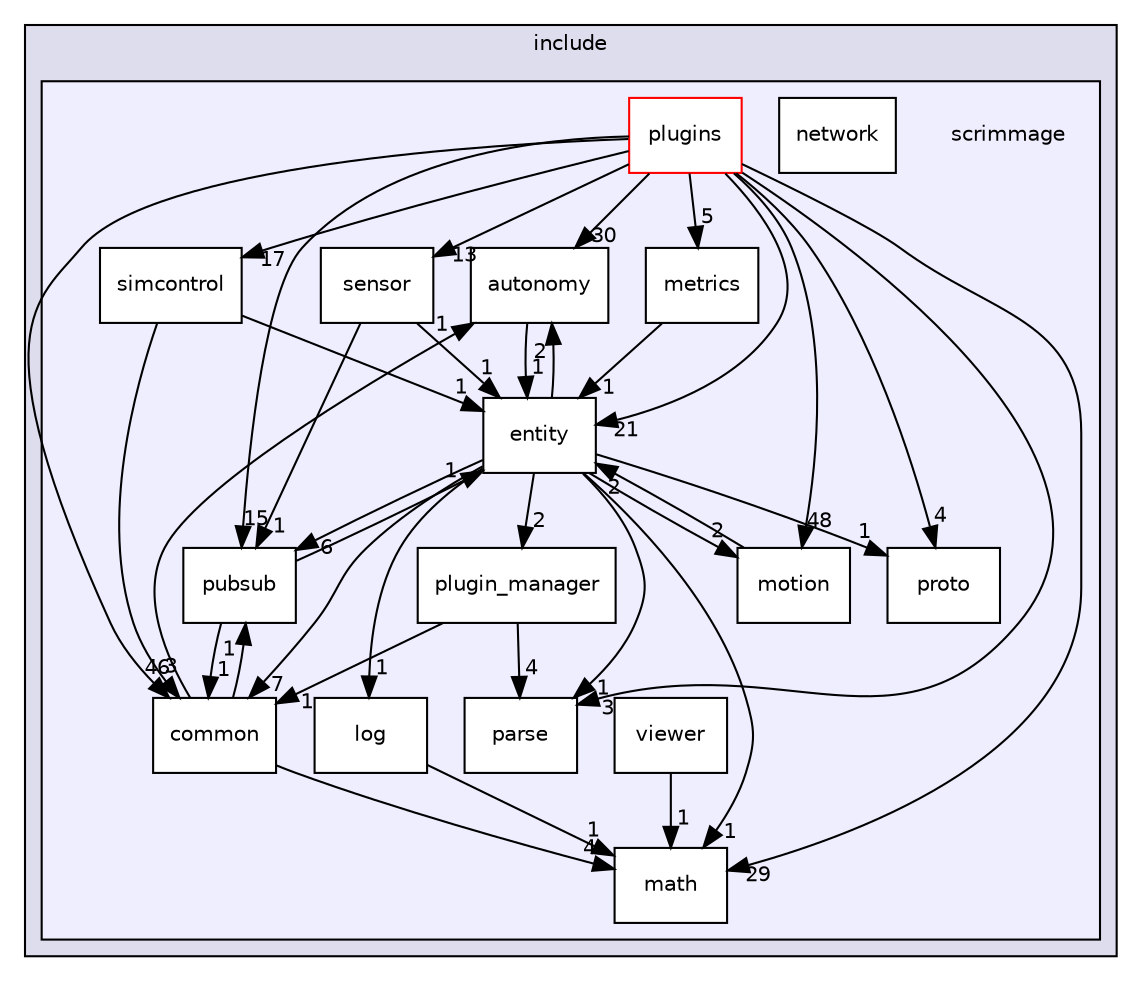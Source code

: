 digraph "/root/scrimmage/scrimmage/include/scrimmage" {
  compound=true
  node [ fontsize="10", fontname="Helvetica"];
  edge [ labelfontsize="10", labelfontname="Helvetica"];
  subgraph clusterdir_d44c64559bbebec7f509842c48db8b23 {
    graph [ bgcolor="#ddddee", pencolor="black", label="include" fontname="Helvetica", fontsize="10", URL="dir_d44c64559bbebec7f509842c48db8b23.html"]
  subgraph clusterdir_ecf48bde53b2430882a9b9ec48e1b42d {
    graph [ bgcolor="#eeeeff", pencolor="black", label="" URL="dir_ecf48bde53b2430882a9b9ec48e1b42d.html"];
    dir_ecf48bde53b2430882a9b9ec48e1b42d [shape=plaintext label="scrimmage"];
    dir_b3bb4020ef55165afbb203d4dc0e2378 [shape=box label="autonomy" color="black" fillcolor="white" style="filled" URL="dir_b3bb4020ef55165afbb203d4dc0e2378.html"];
    dir_edb592701dc45cc21f3d1cc2e72efe9a [shape=box label="common" color="black" fillcolor="white" style="filled" URL="dir_edb592701dc45cc21f3d1cc2e72efe9a.html"];
    dir_5ef164da32927a27aef05eae2283c928 [shape=box label="entity" color="black" fillcolor="white" style="filled" URL="dir_5ef164da32927a27aef05eae2283c928.html"];
    dir_c2dc7cc6e1fc551abdf0cf314764c4f1 [shape=box label="log" color="black" fillcolor="white" style="filled" URL="dir_c2dc7cc6e1fc551abdf0cf314764c4f1.html"];
    dir_4281587931951fcc16b7a6ccc116b5d1 [shape=box label="math" color="black" fillcolor="white" style="filled" URL="dir_4281587931951fcc16b7a6ccc116b5d1.html"];
    dir_81ac6949c353a3d04cd403a175b36275 [shape=box label="metrics" color="black" fillcolor="white" style="filled" URL="dir_81ac6949c353a3d04cd403a175b36275.html"];
    dir_225ac9950e75cf8b57b2a00ffecc8137 [shape=box label="motion" color="black" fillcolor="white" style="filled" URL="dir_225ac9950e75cf8b57b2a00ffecc8137.html"];
    dir_437a6cbf19c141a64e2a35432c70b04c [shape=box label="network" color="black" fillcolor="white" style="filled" URL="dir_437a6cbf19c141a64e2a35432c70b04c.html"];
    dir_6a6716f05b1e97ca5a8917dedbdea793 [shape=box label="parse" color="black" fillcolor="white" style="filled" URL="dir_6a6716f05b1e97ca5a8917dedbdea793.html"];
    dir_f1e262813d0c1a2f786e1cc54add450c [shape=box label="plugin_manager" color="black" fillcolor="white" style="filled" URL="dir_f1e262813d0c1a2f786e1cc54add450c.html"];
    dir_7370054b6647b017d0eee4f04ea2ba4f [shape=box label="plugins" color="red" fillcolor="white" style="filled" URL="dir_7370054b6647b017d0eee4f04ea2ba4f.html"];
    dir_da3c1142a5a9c223c96a62a7b93eca38 [shape=box label="proto" color="black" fillcolor="white" style="filled" URL="dir_da3c1142a5a9c223c96a62a7b93eca38.html"];
    dir_8f25491911d3a3415d21158b3a48c0c1 [shape=box label="pubsub" color="black" fillcolor="white" style="filled" URL="dir_8f25491911d3a3415d21158b3a48c0c1.html"];
    dir_e87096b61398b9a30229e95697b76c91 [shape=box label="sensor" color="black" fillcolor="white" style="filled" URL="dir_e87096b61398b9a30229e95697b76c91.html"];
    dir_8dabc27971b3bc145bbcc2e849e82380 [shape=box label="simcontrol" color="black" fillcolor="white" style="filled" URL="dir_8dabc27971b3bc145bbcc2e849e82380.html"];
    dir_32f9f1e80ce85f009cf52474f85fb9ad [shape=box label="viewer" color="black" fillcolor="white" style="filled" URL="dir_32f9f1e80ce85f009cf52474f85fb9ad.html"];
  }
  }
  dir_32f9f1e80ce85f009cf52474f85fb9ad->dir_4281587931951fcc16b7a6ccc116b5d1 [headlabel="1", labeldistance=1.5 headhref="dir_000152_000010.html"];
  dir_edb592701dc45cc21f3d1cc2e72efe9a->dir_8f25491911d3a3415d21158b3a48c0c1 [headlabel="1", labeldistance=1.5 headhref="dir_000007_000149.html"];
  dir_edb592701dc45cc21f3d1cc2e72efe9a->dir_4281587931951fcc16b7a6ccc116b5d1 [headlabel="4", labeldistance=1.5 headhref="dir_000007_000010.html"];
  dir_edb592701dc45cc21f3d1cc2e72efe9a->dir_b3bb4020ef55165afbb203d4dc0e2378 [headlabel="1", labeldistance=1.5 headhref="dir_000007_000006.html"];
  dir_7370054b6647b017d0eee4f04ea2ba4f->dir_da3c1142a5a9c223c96a62a7b93eca38 [headlabel="4", labeldistance=1.5 headhref="dir_000016_000148.html"];
  dir_7370054b6647b017d0eee4f04ea2ba4f->dir_edb592701dc45cc21f3d1cc2e72efe9a [headlabel="46", labeldistance=1.5 headhref="dir_000016_000007.html"];
  dir_7370054b6647b017d0eee4f04ea2ba4f->dir_225ac9950e75cf8b57b2a00ffecc8137 [headlabel="48", labeldistance=1.5 headhref="dir_000016_000012.html"];
  dir_7370054b6647b017d0eee4f04ea2ba4f->dir_6a6716f05b1e97ca5a8917dedbdea793 [headlabel="3", labeldistance=1.5 headhref="dir_000016_000014.html"];
  dir_7370054b6647b017d0eee4f04ea2ba4f->dir_8dabc27971b3bc145bbcc2e849e82380 [headlabel="17", labeldistance=1.5 headhref="dir_000016_000151.html"];
  dir_7370054b6647b017d0eee4f04ea2ba4f->dir_8f25491911d3a3415d21158b3a48c0c1 [headlabel="15", labeldistance=1.5 headhref="dir_000016_000149.html"];
  dir_7370054b6647b017d0eee4f04ea2ba4f->dir_4281587931951fcc16b7a6ccc116b5d1 [headlabel="29", labeldistance=1.5 headhref="dir_000016_000010.html"];
  dir_7370054b6647b017d0eee4f04ea2ba4f->dir_e87096b61398b9a30229e95697b76c91 [headlabel="13", labeldistance=1.5 headhref="dir_000016_000150.html"];
  dir_7370054b6647b017d0eee4f04ea2ba4f->dir_81ac6949c353a3d04cd403a175b36275 [headlabel="5", labeldistance=1.5 headhref="dir_000016_000011.html"];
  dir_7370054b6647b017d0eee4f04ea2ba4f->dir_5ef164da32927a27aef05eae2283c928 [headlabel="21", labeldistance=1.5 headhref="dir_000016_000008.html"];
  dir_7370054b6647b017d0eee4f04ea2ba4f->dir_b3bb4020ef55165afbb203d4dc0e2378 [headlabel="30", labeldistance=1.5 headhref="dir_000016_000006.html"];
  dir_225ac9950e75cf8b57b2a00ffecc8137->dir_5ef164da32927a27aef05eae2283c928 [headlabel="2", labeldistance=1.5 headhref="dir_000012_000008.html"];
  dir_f1e262813d0c1a2f786e1cc54add450c->dir_edb592701dc45cc21f3d1cc2e72efe9a [headlabel="1", labeldistance=1.5 headhref="dir_000015_000007.html"];
  dir_f1e262813d0c1a2f786e1cc54add450c->dir_6a6716f05b1e97ca5a8917dedbdea793 [headlabel="4", labeldistance=1.5 headhref="dir_000015_000014.html"];
  dir_8dabc27971b3bc145bbcc2e849e82380->dir_edb592701dc45cc21f3d1cc2e72efe9a [headlabel="3", labeldistance=1.5 headhref="dir_000151_000007.html"];
  dir_8dabc27971b3bc145bbcc2e849e82380->dir_5ef164da32927a27aef05eae2283c928 [headlabel="1", labeldistance=1.5 headhref="dir_000151_000008.html"];
  dir_8f25491911d3a3415d21158b3a48c0c1->dir_edb592701dc45cc21f3d1cc2e72efe9a [headlabel="1", labeldistance=1.5 headhref="dir_000149_000007.html"];
  dir_8f25491911d3a3415d21158b3a48c0c1->dir_5ef164da32927a27aef05eae2283c928 [headlabel="1", labeldistance=1.5 headhref="dir_000149_000008.html"];
  dir_e87096b61398b9a30229e95697b76c91->dir_8f25491911d3a3415d21158b3a48c0c1 [headlabel="1", labeldistance=1.5 headhref="dir_000150_000149.html"];
  dir_e87096b61398b9a30229e95697b76c91->dir_5ef164da32927a27aef05eae2283c928 [headlabel="1", labeldistance=1.5 headhref="dir_000150_000008.html"];
  dir_c2dc7cc6e1fc551abdf0cf314764c4f1->dir_4281587931951fcc16b7a6ccc116b5d1 [headlabel="1", labeldistance=1.5 headhref="dir_000009_000010.html"];
  dir_81ac6949c353a3d04cd403a175b36275->dir_5ef164da32927a27aef05eae2283c928 [headlabel="1", labeldistance=1.5 headhref="dir_000011_000008.html"];
  dir_5ef164da32927a27aef05eae2283c928->dir_da3c1142a5a9c223c96a62a7b93eca38 [headlabel="1", labeldistance=1.5 headhref="dir_000008_000148.html"];
  dir_5ef164da32927a27aef05eae2283c928->dir_edb592701dc45cc21f3d1cc2e72efe9a [headlabel="7", labeldistance=1.5 headhref="dir_000008_000007.html"];
  dir_5ef164da32927a27aef05eae2283c928->dir_225ac9950e75cf8b57b2a00ffecc8137 [headlabel="2", labeldistance=1.5 headhref="dir_000008_000012.html"];
  dir_5ef164da32927a27aef05eae2283c928->dir_6a6716f05b1e97ca5a8917dedbdea793 [headlabel="1", labeldistance=1.5 headhref="dir_000008_000014.html"];
  dir_5ef164da32927a27aef05eae2283c928->dir_f1e262813d0c1a2f786e1cc54add450c [headlabel="2", labeldistance=1.5 headhref="dir_000008_000015.html"];
  dir_5ef164da32927a27aef05eae2283c928->dir_8f25491911d3a3415d21158b3a48c0c1 [headlabel="6", labeldistance=1.5 headhref="dir_000008_000149.html"];
  dir_5ef164da32927a27aef05eae2283c928->dir_4281587931951fcc16b7a6ccc116b5d1 [headlabel="1", labeldistance=1.5 headhref="dir_000008_000010.html"];
  dir_5ef164da32927a27aef05eae2283c928->dir_c2dc7cc6e1fc551abdf0cf314764c4f1 [headlabel="1", labeldistance=1.5 headhref="dir_000008_000009.html"];
  dir_5ef164da32927a27aef05eae2283c928->dir_b3bb4020ef55165afbb203d4dc0e2378 [headlabel="2", labeldistance=1.5 headhref="dir_000008_000006.html"];
  dir_b3bb4020ef55165afbb203d4dc0e2378->dir_5ef164da32927a27aef05eae2283c928 [headlabel="1", labeldistance=1.5 headhref="dir_000006_000008.html"];
}
